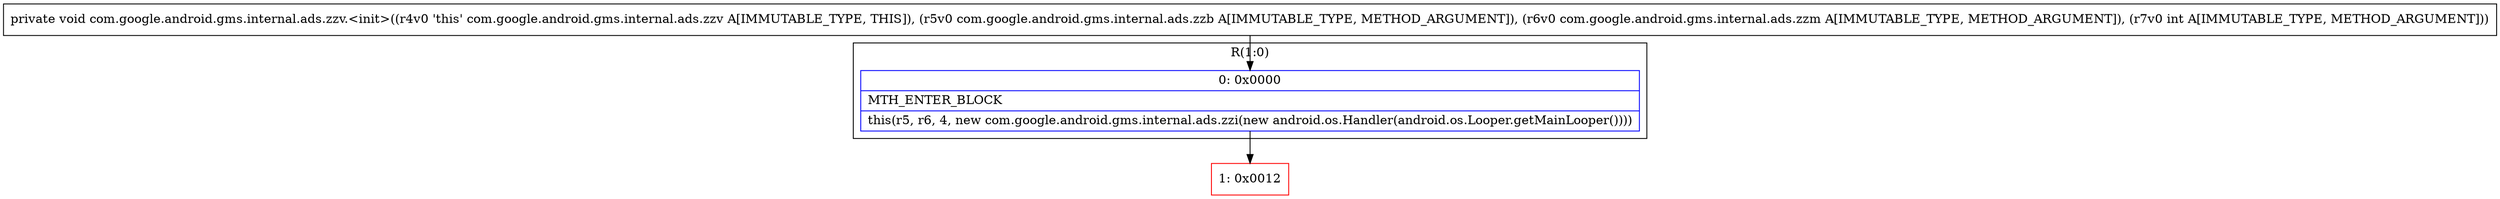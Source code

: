 digraph "CFG forcom.google.android.gms.internal.ads.zzv.\<init\>(Lcom\/google\/android\/gms\/internal\/ads\/zzb;Lcom\/google\/android\/gms\/internal\/ads\/zzm;I)V" {
subgraph cluster_Region_522120905 {
label = "R(1:0)";
node [shape=record,color=blue];
Node_0 [shape=record,label="{0\:\ 0x0000|MTH_ENTER_BLOCK\l|this(r5, r6, 4, new com.google.android.gms.internal.ads.zzi(new android.os.Handler(android.os.Looper.getMainLooper())))\l}"];
}
Node_1 [shape=record,color=red,label="{1\:\ 0x0012}"];
MethodNode[shape=record,label="{private void com.google.android.gms.internal.ads.zzv.\<init\>((r4v0 'this' com.google.android.gms.internal.ads.zzv A[IMMUTABLE_TYPE, THIS]), (r5v0 com.google.android.gms.internal.ads.zzb A[IMMUTABLE_TYPE, METHOD_ARGUMENT]), (r6v0 com.google.android.gms.internal.ads.zzm A[IMMUTABLE_TYPE, METHOD_ARGUMENT]), (r7v0 int A[IMMUTABLE_TYPE, METHOD_ARGUMENT])) }"];
MethodNode -> Node_0;
Node_0 -> Node_1;
}

